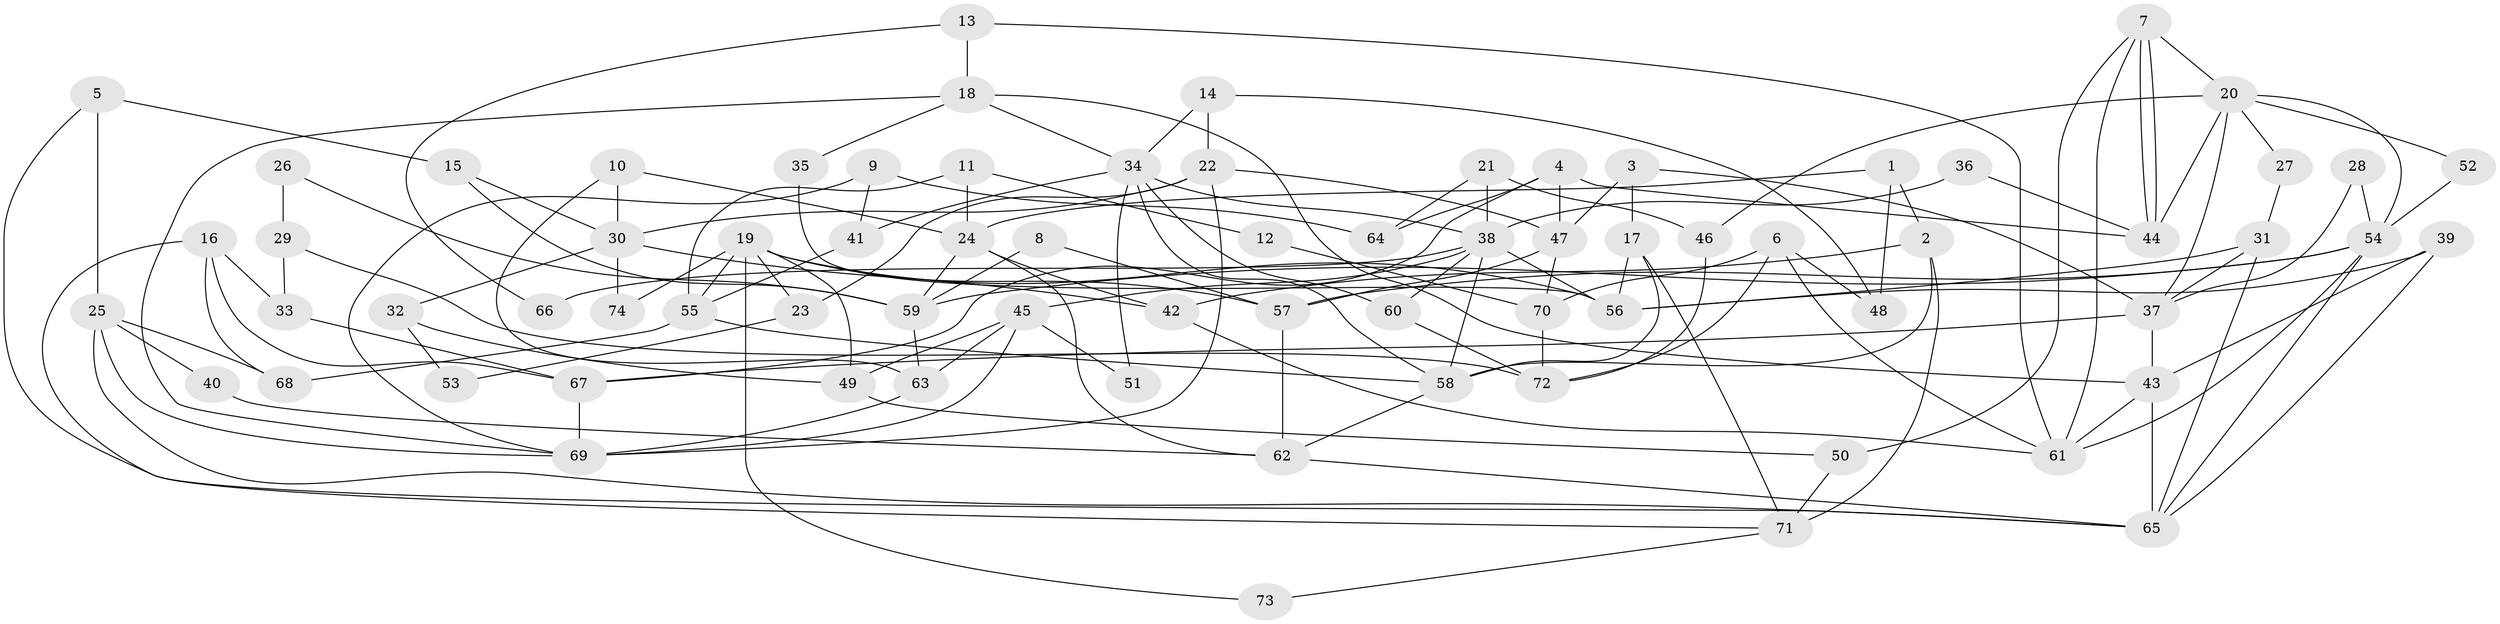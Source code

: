 // coarse degree distribution, {3: 0.15555555555555556, 7: 0.17777777777777778, 5: 0.13333333333333333, 6: 0.15555555555555556, 2: 0.2222222222222222, 8: 0.06666666666666667, 10: 0.022222222222222223, 4: 0.044444444444444446, 11: 0.022222222222222223}
// Generated by graph-tools (version 1.1) at 2025/24/03/03/25 07:24:01]
// undirected, 74 vertices, 148 edges
graph export_dot {
graph [start="1"]
  node [color=gray90,style=filled];
  1;
  2;
  3;
  4;
  5;
  6;
  7;
  8;
  9;
  10;
  11;
  12;
  13;
  14;
  15;
  16;
  17;
  18;
  19;
  20;
  21;
  22;
  23;
  24;
  25;
  26;
  27;
  28;
  29;
  30;
  31;
  32;
  33;
  34;
  35;
  36;
  37;
  38;
  39;
  40;
  41;
  42;
  43;
  44;
  45;
  46;
  47;
  48;
  49;
  50;
  51;
  52;
  53;
  54;
  55;
  56;
  57;
  58;
  59;
  60;
  61;
  62;
  63;
  64;
  65;
  66;
  67;
  68;
  69;
  70;
  71;
  72;
  73;
  74;
  1 -- 2;
  1 -- 24;
  1 -- 48;
  2 -- 58;
  2 -- 71;
  2 -- 42;
  3 -- 37;
  3 -- 47;
  3 -- 17;
  4 -- 47;
  4 -- 67;
  4 -- 44;
  4 -- 64;
  5 -- 25;
  5 -- 65;
  5 -- 15;
  6 -- 72;
  6 -- 61;
  6 -- 48;
  6 -- 70;
  7 -- 44;
  7 -- 44;
  7 -- 61;
  7 -- 20;
  7 -- 50;
  8 -- 57;
  8 -- 59;
  9 -- 69;
  9 -- 64;
  9 -- 41;
  10 -- 63;
  10 -- 24;
  10 -- 30;
  11 -- 24;
  11 -- 55;
  11 -- 12;
  12 -- 70;
  13 -- 18;
  13 -- 61;
  13 -- 66;
  14 -- 48;
  14 -- 34;
  14 -- 22;
  15 -- 30;
  15 -- 59;
  16 -- 67;
  16 -- 68;
  16 -- 33;
  16 -- 71;
  17 -- 56;
  17 -- 58;
  17 -- 71;
  18 -- 43;
  18 -- 69;
  18 -- 34;
  18 -- 35;
  19 -- 57;
  19 -- 49;
  19 -- 23;
  19 -- 55;
  19 -- 56;
  19 -- 73;
  19 -- 74;
  20 -- 44;
  20 -- 27;
  20 -- 37;
  20 -- 46;
  20 -- 52;
  20 -- 54;
  21 -- 38;
  21 -- 46;
  21 -- 64;
  22 -- 30;
  22 -- 23;
  22 -- 47;
  22 -- 69;
  23 -- 53;
  24 -- 62;
  24 -- 59;
  24 -- 42;
  25 -- 69;
  25 -- 65;
  25 -- 40;
  25 -- 68;
  26 -- 59;
  26 -- 29;
  27 -- 31;
  28 -- 54;
  28 -- 37;
  29 -- 33;
  29 -- 72;
  30 -- 42;
  30 -- 32;
  30 -- 74;
  31 -- 37;
  31 -- 56;
  31 -- 65;
  32 -- 49;
  32 -- 53;
  33 -- 67;
  34 -- 58;
  34 -- 38;
  34 -- 41;
  34 -- 51;
  34 -- 60;
  35 -- 56;
  36 -- 38;
  36 -- 44;
  37 -- 43;
  37 -- 67;
  38 -- 58;
  38 -- 45;
  38 -- 56;
  38 -- 60;
  38 -- 66;
  39 -- 56;
  39 -- 65;
  39 -- 43;
  40 -- 62;
  41 -- 55;
  42 -- 61;
  43 -- 61;
  43 -- 65;
  45 -- 69;
  45 -- 49;
  45 -- 51;
  45 -- 63;
  46 -- 72;
  47 -- 57;
  47 -- 70;
  49 -- 50;
  50 -- 71;
  52 -- 54;
  54 -- 65;
  54 -- 57;
  54 -- 59;
  54 -- 61;
  55 -- 58;
  55 -- 68;
  57 -- 62;
  58 -- 62;
  59 -- 63;
  60 -- 72;
  62 -- 65;
  63 -- 69;
  67 -- 69;
  70 -- 72;
  71 -- 73;
}
